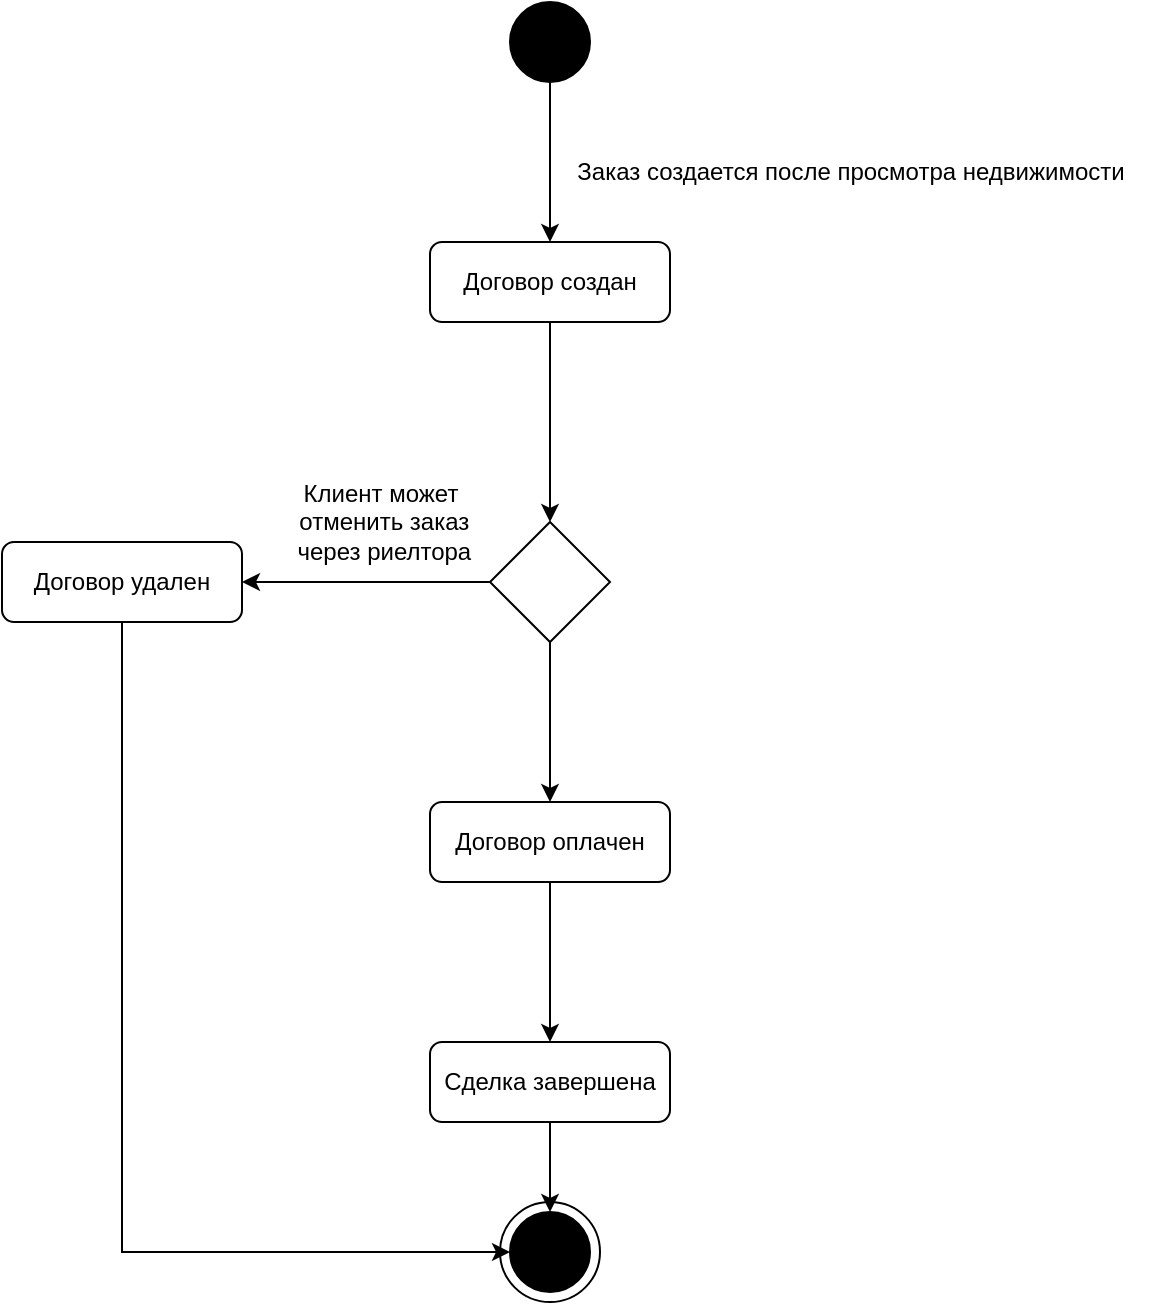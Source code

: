 <mxfile version="20.8.20" type="device"><diagram name="Страница 1" id="bkPt1NSNbwpW4csQwpX5"><mxGraphModel dx="1434" dy="764" grid="1" gridSize="10" guides="1" tooltips="1" connect="1" arrows="1" fold="1" page="1" pageScale="1" pageWidth="827" pageHeight="1169" math="0" shadow="0"><root><mxCell id="0"/><mxCell id="1" parent="0"/><mxCell id="3o3yVCOdbxGPQUFNc381-1" value="м" style="ellipse;whiteSpace=wrap;html=1;aspect=fixed;fillColor=#000000;" vertex="1" parent="1"><mxGeometry x="394" width="40" height="40" as="geometry"/></mxCell><mxCell id="3o3yVCOdbxGPQUFNc381-25" style="edgeStyle=orthogonalEdgeStyle;rounded=0;orthogonalLoop=1;jettySize=auto;html=1;exitX=0.5;exitY=1;exitDx=0;exitDy=0;" edge="1" parent="1" source="3o3yVCOdbxGPQUFNc381-2" target="3o3yVCOdbxGPQUFNc381-13"><mxGeometry relative="1" as="geometry"><mxPoint x="414" y="250" as="targetPoint"/></mxGeometry></mxCell><mxCell id="3o3yVCOdbxGPQUFNc381-2" value="Договор создан" style="rounded=1;whiteSpace=wrap;html=1;fillColor=#FFFFFF;" vertex="1" parent="1"><mxGeometry x="354" y="120" width="120" height="40" as="geometry"/></mxCell><mxCell id="3o3yVCOdbxGPQUFNc381-4" value="Договор&amp;nbsp;оплачен" style="rounded=1;whiteSpace=wrap;html=1;fillColor=#FFFFFF;" vertex="1" parent="1"><mxGeometry x="354" y="400" width="120" height="40" as="geometry"/></mxCell><mxCell id="3o3yVCOdbxGPQUFNc381-5" value="" style="endArrow=classic;html=1;rounded=0;entryX=0.5;entryY=0;entryDx=0;entryDy=0;exitX=0.5;exitY=1;exitDx=0;exitDy=0;" edge="1" parent="1" source="3o3yVCOdbxGPQUFNc381-1" target="3o3yVCOdbxGPQUFNc381-2"><mxGeometry width="50" height="50" relative="1" as="geometry"><mxPoint x="180" y="240" as="sourcePoint"/><mxPoint x="230" y="190" as="targetPoint"/></mxGeometry></mxCell><mxCell id="3o3yVCOdbxGPQUFNc381-11" value="" style="group" vertex="1" connectable="0" parent="1"><mxGeometry x="389" y="600" width="85" height="50" as="geometry"/></mxCell><mxCell id="3o3yVCOdbxGPQUFNc381-10" value="" style="ellipse;whiteSpace=wrap;html=1;aspect=fixed;" vertex="1" parent="3o3yVCOdbxGPQUFNc381-11"><mxGeometry width="50" height="50" as="geometry"/></mxCell><mxCell id="3o3yVCOdbxGPQUFNc381-8" value="м" style="ellipse;whiteSpace=wrap;html=1;aspect=fixed;fillColor=#000000;" vertex="1" parent="3o3yVCOdbxGPQUFNc381-11"><mxGeometry x="5" y="5" width="40" height="40" as="geometry"/></mxCell><mxCell id="3o3yVCOdbxGPQUFNc381-26" style="edgeStyle=orthogonalEdgeStyle;rounded=0;orthogonalLoop=1;jettySize=auto;html=1;exitX=0;exitY=0.5;exitDx=0;exitDy=0;entryX=1;entryY=0.5;entryDx=0;entryDy=0;" edge="1" parent="1" source="3o3yVCOdbxGPQUFNc381-13" target="3o3yVCOdbxGPQUFNc381-22"><mxGeometry relative="1" as="geometry"/></mxCell><mxCell id="3o3yVCOdbxGPQUFNc381-13" value="" style="rhombus;whiteSpace=wrap;html=1;fillColor=#FFFFFF;" vertex="1" parent="1"><mxGeometry x="384" y="260" width="60" height="60" as="geometry"/></mxCell><mxCell id="3o3yVCOdbxGPQUFNc381-15" value="" style="endArrow=classic;html=1;rounded=0;entryX=0.5;entryY=0;entryDx=0;entryDy=0;exitX=0.5;exitY=1;exitDx=0;exitDy=0;" edge="1" parent="1" source="3o3yVCOdbxGPQUFNc381-13" target="3o3yVCOdbxGPQUFNc381-4"><mxGeometry width="50" height="50" relative="1" as="geometry"><mxPoint x="180" y="200" as="sourcePoint"/><mxPoint x="230" y="150" as="targetPoint"/></mxGeometry></mxCell><mxCell id="3o3yVCOdbxGPQUFNc381-18" value="Сделка завершена" style="rounded=1;whiteSpace=wrap;html=1;fillColor=#FFFFFF;" vertex="1" parent="1"><mxGeometry x="354" y="520" width="120" height="40" as="geometry"/></mxCell><mxCell id="3o3yVCOdbxGPQUFNc381-19" value="" style="endArrow=classic;html=1;rounded=0;entryX=0.5;entryY=0;entryDx=0;entryDy=0;exitX=0.5;exitY=1;exitDx=0;exitDy=0;" edge="1" parent="1" source="3o3yVCOdbxGPQUFNc381-4" target="3o3yVCOdbxGPQUFNc381-18"><mxGeometry width="50" height="50" relative="1" as="geometry"><mxPoint x="190" y="510" as="sourcePoint"/><mxPoint x="240" y="460" as="targetPoint"/></mxGeometry></mxCell><mxCell id="3o3yVCOdbxGPQUFNc381-20" value="" style="endArrow=classic;html=1;rounded=0;entryX=0.5;entryY=0;entryDx=0;entryDy=0;exitX=0.5;exitY=1;exitDx=0;exitDy=0;" edge="1" parent="1" source="3o3yVCOdbxGPQUFNc381-18" target="3o3yVCOdbxGPQUFNc381-8"><mxGeometry width="50" height="50" relative="1" as="geometry"><mxPoint x="424" y="450" as="sourcePoint"/><mxPoint x="424" y="510" as="targetPoint"/></mxGeometry></mxCell><mxCell id="3o3yVCOdbxGPQUFNc381-27" style="edgeStyle=orthogonalEdgeStyle;rounded=0;orthogonalLoop=1;jettySize=auto;html=1;exitX=0.5;exitY=1;exitDx=0;exitDy=0;entryX=0;entryY=0.5;entryDx=0;entryDy=0;" edge="1" parent="1" source="3o3yVCOdbxGPQUFNc381-22" target="3o3yVCOdbxGPQUFNc381-8"><mxGeometry relative="1" as="geometry"/></mxCell><mxCell id="3o3yVCOdbxGPQUFNc381-22" value="Договор&amp;nbsp;удален" style="rounded=1;whiteSpace=wrap;html=1;fillColor=#FFFFFF;" vertex="1" parent="1"><mxGeometry x="140" y="270" width="120" height="40" as="geometry"/></mxCell><mxCell id="3o3yVCOdbxGPQUFNc381-28" value="Заказ создается после просмотра недвижимости" style="text;html=1;align=center;verticalAlign=middle;resizable=0;points=[];autosize=1;strokeColor=none;fillColor=none;" vertex="1" parent="1"><mxGeometry x="414" y="70" width="300" height="30" as="geometry"/></mxCell><mxCell id="3o3yVCOdbxGPQUFNc381-30" value="Клиент может&lt;br&gt;&amp;nbsp;отменить заказ&lt;br&gt;&amp;nbsp;через риелтора" style="text;html=1;align=center;verticalAlign=middle;resizable=0;points=[];autosize=1;strokeColor=none;fillColor=none;" vertex="1" parent="1"><mxGeometry x="274" y="230" width="110" height="60" as="geometry"/></mxCell></root></mxGraphModel></diagram></mxfile>